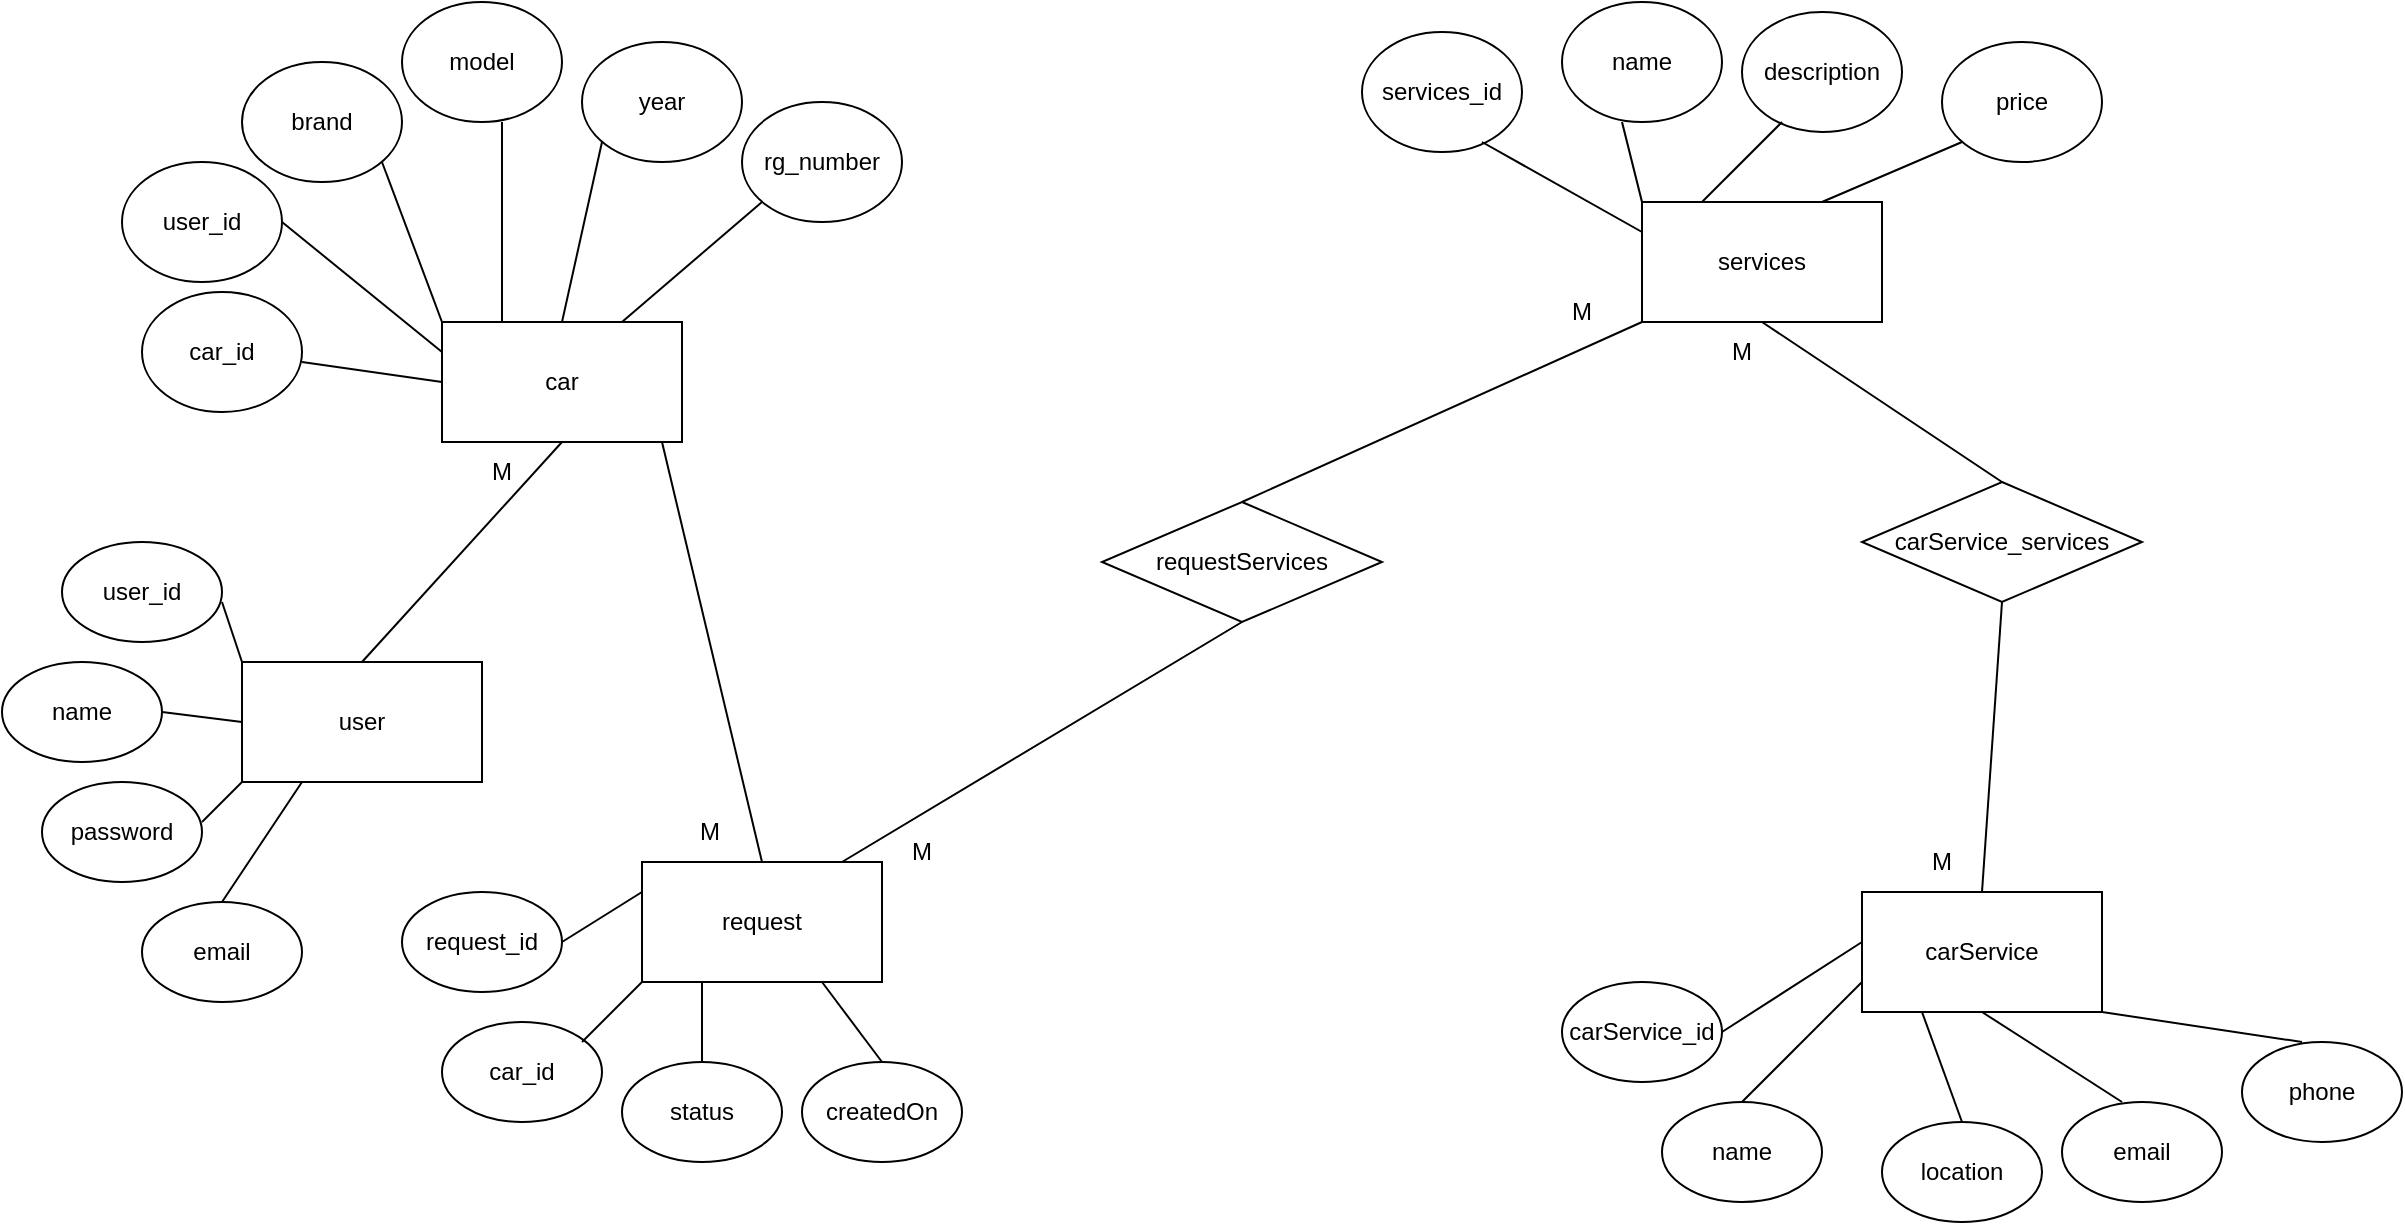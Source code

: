 <mxfile version="26.1.1">
  <diagram name="Страница-1" id="W8pNPYcGzXyj4kJldKl0">
    <mxGraphModel dx="1500" dy="1976" grid="1" gridSize="10" guides="1" tooltips="1" connect="1" arrows="1" fold="1" page="1" pageScale="1" pageWidth="827" pageHeight="1169" math="0" shadow="0">
      <root>
        <mxCell id="0" />
        <mxCell id="1" parent="0" />
        <mxCell id="Uy-cb-LyqVgxh-2wFijv-1" value="" style="rounded=0;whiteSpace=wrap;html=1;" vertex="1" parent="1">
          <mxGeometry x="180" y="210" width="120" height="60" as="geometry" />
        </mxCell>
        <mxCell id="Uy-cb-LyqVgxh-2wFijv-2" value="user" style="text;html=1;align=center;verticalAlign=middle;whiteSpace=wrap;rounded=0;" vertex="1" parent="1">
          <mxGeometry x="210" y="225" width="60" height="30" as="geometry" />
        </mxCell>
        <mxCell id="Uy-cb-LyqVgxh-2wFijv-3" value="" style="ellipse;whiteSpace=wrap;html=1;" vertex="1" parent="1">
          <mxGeometry x="80" y="270" width="80" height="50" as="geometry" />
        </mxCell>
        <mxCell id="Uy-cb-LyqVgxh-2wFijv-4" value="" style="ellipse;whiteSpace=wrap;html=1;" vertex="1" parent="1">
          <mxGeometry x="60" y="210" width="80" height="50" as="geometry" />
        </mxCell>
        <mxCell id="Uy-cb-LyqVgxh-2wFijv-5" value="" style="ellipse;whiteSpace=wrap;html=1;" vertex="1" parent="1">
          <mxGeometry x="130" y="330" width="80" height="50" as="geometry" />
        </mxCell>
        <mxCell id="Uy-cb-LyqVgxh-2wFijv-6" value="" style="ellipse;whiteSpace=wrap;html=1;" vertex="1" parent="1">
          <mxGeometry x="90" y="150" width="80" height="50" as="geometry" />
        </mxCell>
        <mxCell id="Uy-cb-LyqVgxh-2wFijv-7" value="user_id" style="text;html=1;align=center;verticalAlign=middle;whiteSpace=wrap;rounded=0;" vertex="1" parent="1">
          <mxGeometry x="100" y="160" width="60" height="30" as="geometry" />
        </mxCell>
        <mxCell id="Uy-cb-LyqVgxh-2wFijv-8" value="name" style="text;html=1;align=center;verticalAlign=middle;whiteSpace=wrap;rounded=0;" vertex="1" parent="1">
          <mxGeometry x="70" y="220" width="60" height="30" as="geometry" />
        </mxCell>
        <mxCell id="Uy-cb-LyqVgxh-2wFijv-9" value="password" style="text;html=1;align=center;verticalAlign=middle;whiteSpace=wrap;rounded=0;" vertex="1" parent="1">
          <mxGeometry x="90" y="280" width="60" height="30" as="geometry" />
        </mxCell>
        <mxCell id="Uy-cb-LyqVgxh-2wFijv-10" value="email" style="text;html=1;align=center;verticalAlign=middle;whiteSpace=wrap;rounded=0;" vertex="1" parent="1">
          <mxGeometry x="140" y="340" width="60" height="30" as="geometry" />
        </mxCell>
        <mxCell id="Uy-cb-LyqVgxh-2wFijv-11" value="" style="endArrow=none;html=1;rounded=0;entryX=0;entryY=0;entryDx=0;entryDy=0;" edge="1" parent="1" target="Uy-cb-LyqVgxh-2wFijv-1">
          <mxGeometry width="50" height="50" relative="1" as="geometry">
            <mxPoint x="170" y="180" as="sourcePoint" />
            <mxPoint x="220" y="130" as="targetPoint" />
          </mxGeometry>
        </mxCell>
        <mxCell id="Uy-cb-LyqVgxh-2wFijv-12" value="" style="endArrow=none;html=1;rounded=0;entryX=0;entryY=0.5;entryDx=0;entryDy=0;" edge="1" parent="1" target="Uy-cb-LyqVgxh-2wFijv-1">
          <mxGeometry width="50" height="50" relative="1" as="geometry">
            <mxPoint x="140" y="235" as="sourcePoint" />
            <mxPoint x="200.711" y="235" as="targetPoint" />
          </mxGeometry>
        </mxCell>
        <mxCell id="Uy-cb-LyqVgxh-2wFijv-14" value="" style="endArrow=none;html=1;rounded=0;entryX=0;entryY=1;entryDx=0;entryDy=0;" edge="1" parent="1" target="Uy-cb-LyqVgxh-2wFijv-1">
          <mxGeometry width="50" height="50" relative="1" as="geometry">
            <mxPoint x="160" y="290" as="sourcePoint" />
            <mxPoint x="210" y="240" as="targetPoint" />
          </mxGeometry>
        </mxCell>
        <mxCell id="Uy-cb-LyqVgxh-2wFijv-15" value="" style="endArrow=none;html=1;rounded=0;entryX=0.25;entryY=1;entryDx=0;entryDy=0;" edge="1" parent="1" target="Uy-cb-LyqVgxh-2wFijv-1">
          <mxGeometry width="50" height="50" relative="1" as="geometry">
            <mxPoint x="170" y="330" as="sourcePoint" />
            <mxPoint x="220" y="280" as="targetPoint" />
          </mxGeometry>
        </mxCell>
        <mxCell id="Uy-cb-LyqVgxh-2wFijv-16" value="" style="rounded=0;whiteSpace=wrap;html=1;" vertex="1" parent="1">
          <mxGeometry x="280" y="40" width="120" height="60" as="geometry" />
        </mxCell>
        <mxCell id="Uy-cb-LyqVgxh-2wFijv-17" value="car" style="text;html=1;align=center;verticalAlign=middle;whiteSpace=wrap;rounded=0;" vertex="1" parent="1">
          <mxGeometry x="310" y="55" width="60" height="30" as="geometry" />
        </mxCell>
        <mxCell id="Uy-cb-LyqVgxh-2wFijv-18" value="" style="ellipse;whiteSpace=wrap;html=1;" vertex="1" parent="1">
          <mxGeometry x="130" y="25" width="80" height="60" as="geometry" />
        </mxCell>
        <mxCell id="Uy-cb-LyqVgxh-2wFijv-19" value="" style="ellipse;whiteSpace=wrap;html=1;" vertex="1" parent="1">
          <mxGeometry x="350" y="-100" width="80" height="60" as="geometry" />
        </mxCell>
        <mxCell id="Uy-cb-LyqVgxh-2wFijv-20" value="" style="ellipse;whiteSpace=wrap;html=1;" vertex="1" parent="1">
          <mxGeometry x="260" y="-120" width="80" height="60" as="geometry" />
        </mxCell>
        <mxCell id="Uy-cb-LyqVgxh-2wFijv-21" value="" style="ellipse;whiteSpace=wrap;html=1;" vertex="1" parent="1">
          <mxGeometry x="120" y="-40" width="80" height="60" as="geometry" />
        </mxCell>
        <mxCell id="Uy-cb-LyqVgxh-2wFijv-22" value="" style="ellipse;whiteSpace=wrap;html=1;" vertex="1" parent="1">
          <mxGeometry x="180" y="-90" width="80" height="60" as="geometry" />
        </mxCell>
        <mxCell id="Uy-cb-LyqVgxh-2wFijv-23" value="" style="ellipse;whiteSpace=wrap;html=1;" vertex="1" parent="1">
          <mxGeometry x="430" y="-70" width="80" height="60" as="geometry" />
        </mxCell>
        <mxCell id="Uy-cb-LyqVgxh-2wFijv-24" value="" style="endArrow=none;html=1;rounded=0;entryX=0;entryY=0.5;entryDx=0;entryDy=0;" edge="1" parent="1" target="Uy-cb-LyqVgxh-2wFijv-16">
          <mxGeometry width="50" height="50" relative="1" as="geometry">
            <mxPoint x="210" y="60" as="sourcePoint" />
            <mxPoint x="260" y="10" as="targetPoint" />
          </mxGeometry>
        </mxCell>
        <mxCell id="Uy-cb-LyqVgxh-2wFijv-25" value="" style="endArrow=none;html=1;rounded=0;entryX=0;entryY=0.25;entryDx=0;entryDy=0;" edge="1" parent="1" target="Uy-cb-LyqVgxh-2wFijv-16">
          <mxGeometry width="50" height="50" relative="1" as="geometry">
            <mxPoint x="200" y="-10" as="sourcePoint" />
            <mxPoint x="250" y="-60" as="targetPoint" />
          </mxGeometry>
        </mxCell>
        <mxCell id="Uy-cb-LyqVgxh-2wFijv-26" value="" style="endArrow=none;html=1;rounded=0;entryX=0;entryY=0;entryDx=0;entryDy=0;" edge="1" parent="1" target="Uy-cb-LyqVgxh-2wFijv-16">
          <mxGeometry width="50" height="50" relative="1" as="geometry">
            <mxPoint x="250" y="-40" as="sourcePoint" />
            <mxPoint x="300" y="-90" as="targetPoint" />
          </mxGeometry>
        </mxCell>
        <mxCell id="Uy-cb-LyqVgxh-2wFijv-27" value="" style="endArrow=none;html=1;rounded=0;exitX=0.25;exitY=0;exitDx=0;exitDy=0;" edge="1" parent="1" source="Uy-cb-LyqVgxh-2wFijv-16">
          <mxGeometry width="50" height="50" relative="1" as="geometry">
            <mxPoint x="260" y="-10" as="sourcePoint" />
            <mxPoint x="310" y="-60" as="targetPoint" />
          </mxGeometry>
        </mxCell>
        <mxCell id="Uy-cb-LyqVgxh-2wFijv-28" value="" style="endArrow=none;html=1;rounded=0;exitX=0.5;exitY=0;exitDx=0;exitDy=0;" edge="1" parent="1" source="Uy-cb-LyqVgxh-2wFijv-16">
          <mxGeometry width="50" height="50" relative="1" as="geometry">
            <mxPoint x="310" as="sourcePoint" />
            <mxPoint x="360" y="-50" as="targetPoint" />
          </mxGeometry>
        </mxCell>
        <mxCell id="Uy-cb-LyqVgxh-2wFijv-29" value="" style="endArrow=none;html=1;rounded=0;exitX=0.75;exitY=0;exitDx=0;exitDy=0;" edge="1" parent="1" source="Uy-cb-LyqVgxh-2wFijv-16">
          <mxGeometry width="50" height="50" relative="1" as="geometry">
            <mxPoint x="390" y="30" as="sourcePoint" />
            <mxPoint x="440" y="-20" as="targetPoint" />
          </mxGeometry>
        </mxCell>
        <mxCell id="Uy-cb-LyqVgxh-2wFijv-30" value="car_id" style="text;html=1;align=center;verticalAlign=middle;whiteSpace=wrap;rounded=0;" vertex="1" parent="1">
          <mxGeometry x="140" y="40" width="60" height="30" as="geometry" />
        </mxCell>
        <mxCell id="Uy-cb-LyqVgxh-2wFijv-31" value="user_id" style="text;html=1;align=center;verticalAlign=middle;whiteSpace=wrap;rounded=0;" vertex="1" parent="1">
          <mxGeometry x="130" y="-25" width="60" height="30" as="geometry" />
        </mxCell>
        <mxCell id="Uy-cb-LyqVgxh-2wFijv-32" value="brand" style="text;html=1;align=center;verticalAlign=middle;whiteSpace=wrap;rounded=0;" vertex="1" parent="1">
          <mxGeometry x="190" y="-75" width="60" height="30" as="geometry" />
        </mxCell>
        <mxCell id="Uy-cb-LyqVgxh-2wFijv-33" value="model" style="text;html=1;align=center;verticalAlign=middle;whiteSpace=wrap;rounded=0;" vertex="1" parent="1">
          <mxGeometry x="270" y="-105" width="60" height="30" as="geometry" />
        </mxCell>
        <mxCell id="Uy-cb-LyqVgxh-2wFijv-34" value="year" style="text;html=1;align=center;verticalAlign=middle;whiteSpace=wrap;rounded=0;" vertex="1" parent="1">
          <mxGeometry x="360" y="-85" width="60" height="30" as="geometry" />
        </mxCell>
        <mxCell id="Uy-cb-LyqVgxh-2wFijv-35" value="rg_number" style="text;html=1;align=center;verticalAlign=middle;whiteSpace=wrap;rounded=0;" vertex="1" parent="1">
          <mxGeometry x="440" y="-55" width="60" height="30" as="geometry" />
        </mxCell>
        <mxCell id="Uy-cb-LyqVgxh-2wFijv-36" value="" style="endArrow=none;html=1;rounded=0;entryX=0.5;entryY=1;entryDx=0;entryDy=0;" edge="1" parent="1" target="Uy-cb-LyqVgxh-2wFijv-16">
          <mxGeometry width="50" height="50" relative="1" as="geometry">
            <mxPoint x="240" y="210" as="sourcePoint" />
            <mxPoint x="290" y="160" as="targetPoint" />
          </mxGeometry>
        </mxCell>
        <mxCell id="Uy-cb-LyqVgxh-2wFijv-37" value="M" style="text;html=1;align=center;verticalAlign=middle;whiteSpace=wrap;rounded=0;" vertex="1" parent="1">
          <mxGeometry x="280" y="100" width="60" height="30" as="geometry" />
        </mxCell>
        <mxCell id="Uy-cb-LyqVgxh-2wFijv-38" value="" style="rounded=0;whiteSpace=wrap;html=1;" vertex="1" parent="1">
          <mxGeometry x="880" y="-20" width="120" height="60" as="geometry" />
        </mxCell>
        <mxCell id="Uy-cb-LyqVgxh-2wFijv-39" value="services" style="text;html=1;align=center;verticalAlign=middle;whiteSpace=wrap;rounded=0;" vertex="1" parent="1">
          <mxGeometry x="910" y="-5" width="60" height="30" as="geometry" />
        </mxCell>
        <mxCell id="Uy-cb-LyqVgxh-2wFijv-40" value="" style="ellipse;whiteSpace=wrap;html=1;" vertex="1" parent="1">
          <mxGeometry x="840" y="-120" width="80" height="60" as="geometry" />
        </mxCell>
        <mxCell id="Uy-cb-LyqVgxh-2wFijv-41" value="" style="ellipse;whiteSpace=wrap;html=1;" vertex="1" parent="1">
          <mxGeometry x="740" y="-105" width="80" height="60" as="geometry" />
        </mxCell>
        <mxCell id="Uy-cb-LyqVgxh-2wFijv-42" value="" style="ellipse;whiteSpace=wrap;html=1;" vertex="1" parent="1">
          <mxGeometry x="930" y="-115" width="80" height="60" as="geometry" />
        </mxCell>
        <mxCell id="Uy-cb-LyqVgxh-2wFijv-43" value="" style="ellipse;whiteSpace=wrap;html=1;" vertex="1" parent="1">
          <mxGeometry x="1030" y="-100" width="80" height="60" as="geometry" />
        </mxCell>
        <mxCell id="Uy-cb-LyqVgxh-2wFijv-44" value="services_id" style="text;html=1;align=center;verticalAlign=middle;whiteSpace=wrap;rounded=0;" vertex="1" parent="1">
          <mxGeometry x="750" y="-90" width="60" height="30" as="geometry" />
        </mxCell>
        <mxCell id="Uy-cb-LyqVgxh-2wFijv-45" value="name" style="text;html=1;align=center;verticalAlign=middle;whiteSpace=wrap;rounded=0;" vertex="1" parent="1">
          <mxGeometry x="850" y="-105" width="60" height="30" as="geometry" />
        </mxCell>
        <mxCell id="Uy-cb-LyqVgxh-2wFijv-46" value="description" style="text;html=1;align=center;verticalAlign=middle;whiteSpace=wrap;rounded=0;" vertex="1" parent="1">
          <mxGeometry x="940" y="-100" width="60" height="30" as="geometry" />
        </mxCell>
        <mxCell id="Uy-cb-LyqVgxh-2wFijv-47" value="price" style="text;html=1;align=center;verticalAlign=middle;whiteSpace=wrap;rounded=0;" vertex="1" parent="1">
          <mxGeometry x="1040" y="-85" width="60" height="30" as="geometry" />
        </mxCell>
        <mxCell id="Uy-cb-LyqVgxh-2wFijv-48" value="" style="endArrow=none;html=1;rounded=0;exitX=0;exitY=0.25;exitDx=0;exitDy=0;" edge="1" parent="1" source="Uy-cb-LyqVgxh-2wFijv-38">
          <mxGeometry width="50" height="50" relative="1" as="geometry">
            <mxPoint x="750" as="sourcePoint" />
            <mxPoint x="800" y="-50" as="targetPoint" />
          </mxGeometry>
        </mxCell>
        <mxCell id="Uy-cb-LyqVgxh-2wFijv-49" value="" style="endArrow=none;html=1;rounded=0;exitX=0;exitY=0;exitDx=0;exitDy=0;" edge="1" parent="1" source="Uy-cb-LyqVgxh-2wFijv-38">
          <mxGeometry width="50" height="50" relative="1" as="geometry">
            <mxPoint x="820" y="-10" as="sourcePoint" />
            <mxPoint x="870" y="-60" as="targetPoint" />
          </mxGeometry>
        </mxCell>
        <mxCell id="Uy-cb-LyqVgxh-2wFijv-50" value="" style="endArrow=none;html=1;rounded=0;exitX=0.25;exitY=0;exitDx=0;exitDy=0;" edge="1" parent="1" source="Uy-cb-LyqVgxh-2wFijv-38">
          <mxGeometry width="50" height="50" relative="1" as="geometry">
            <mxPoint x="900" y="-10" as="sourcePoint" />
            <mxPoint x="950" y="-60" as="targetPoint" />
          </mxGeometry>
        </mxCell>
        <mxCell id="Uy-cb-LyqVgxh-2wFijv-51" value="" style="endArrow=none;html=1;rounded=0;exitX=0.75;exitY=0;exitDx=0;exitDy=0;" edge="1" parent="1" source="Uy-cb-LyqVgxh-2wFijv-38">
          <mxGeometry width="50" height="50" relative="1" as="geometry">
            <mxPoint x="990" as="sourcePoint" />
            <mxPoint x="1040" y="-50" as="targetPoint" />
          </mxGeometry>
        </mxCell>
        <mxCell id="Uy-cb-LyqVgxh-2wFijv-52" value="" style="rounded=0;whiteSpace=wrap;html=1;" vertex="1" parent="1">
          <mxGeometry x="990" y="325" width="120" height="60" as="geometry" />
        </mxCell>
        <mxCell id="Uy-cb-LyqVgxh-2wFijv-53" value="carService" style="text;html=1;align=center;verticalAlign=middle;whiteSpace=wrap;rounded=0;" vertex="1" parent="1">
          <mxGeometry x="1020" y="340" width="60" height="30" as="geometry" />
        </mxCell>
        <mxCell id="Uy-cb-LyqVgxh-2wFijv-54" value="" style="ellipse;whiteSpace=wrap;html=1;" vertex="1" parent="1">
          <mxGeometry x="890" y="430" width="80" height="50" as="geometry" />
        </mxCell>
        <mxCell id="Uy-cb-LyqVgxh-2wFijv-55" value="" style="ellipse;whiteSpace=wrap;html=1;" vertex="1" parent="1">
          <mxGeometry x="840" y="370" width="80" height="50" as="geometry" />
        </mxCell>
        <mxCell id="Uy-cb-LyqVgxh-2wFijv-56" value="" style="ellipse;whiteSpace=wrap;html=1;" vertex="1" parent="1">
          <mxGeometry x="1000" y="440" width="80" height="50" as="geometry" />
        </mxCell>
        <mxCell id="Uy-cb-LyqVgxh-2wFijv-57" value="" style="ellipse;whiteSpace=wrap;html=1;" vertex="1" parent="1">
          <mxGeometry x="1090" y="430" width="80" height="50" as="geometry" />
        </mxCell>
        <mxCell id="Uy-cb-LyqVgxh-2wFijv-58" value="" style="ellipse;whiteSpace=wrap;html=1;" vertex="1" parent="1">
          <mxGeometry x="1180" y="400" width="80" height="50" as="geometry" />
        </mxCell>
        <mxCell id="Uy-cb-LyqVgxh-2wFijv-59" value="" style="endArrow=none;html=1;rounded=0;exitX=1;exitY=0.5;exitDx=0;exitDy=0;" edge="1" parent="1" source="Uy-cb-LyqVgxh-2wFijv-55">
          <mxGeometry width="50" height="50" relative="1" as="geometry">
            <mxPoint x="940" y="400" as="sourcePoint" />
            <mxPoint x="990" y="350" as="targetPoint" />
          </mxGeometry>
        </mxCell>
        <mxCell id="Uy-cb-LyqVgxh-2wFijv-60" value="" style="endArrow=none;html=1;rounded=0;entryX=0;entryY=0.75;entryDx=0;entryDy=0;" edge="1" parent="1" target="Uy-cb-LyqVgxh-2wFijv-52">
          <mxGeometry width="50" height="50" relative="1" as="geometry">
            <mxPoint x="930" y="430" as="sourcePoint" />
            <mxPoint x="980" y="380" as="targetPoint" />
          </mxGeometry>
        </mxCell>
        <mxCell id="Uy-cb-LyqVgxh-2wFijv-61" value="" style="endArrow=none;html=1;rounded=0;entryX=0.25;entryY=1;entryDx=0;entryDy=0;exitX=0.5;exitY=0;exitDx=0;exitDy=0;" edge="1" parent="1" source="Uy-cb-LyqVgxh-2wFijv-56" target="Uy-cb-LyqVgxh-2wFijv-52">
          <mxGeometry width="50" height="50" relative="1" as="geometry">
            <mxPoint x="1010" y="450" as="sourcePoint" />
            <mxPoint x="1060" y="400" as="targetPoint" />
          </mxGeometry>
        </mxCell>
        <mxCell id="Uy-cb-LyqVgxh-2wFijv-62" value="" style="endArrow=none;html=1;rounded=0;entryX=0.5;entryY=1;entryDx=0;entryDy=0;" edge="1" parent="1" target="Uy-cb-LyqVgxh-2wFijv-52">
          <mxGeometry width="50" height="50" relative="1" as="geometry">
            <mxPoint x="1120" y="430" as="sourcePoint" />
            <mxPoint x="1170" y="380" as="targetPoint" />
          </mxGeometry>
        </mxCell>
        <mxCell id="Uy-cb-LyqVgxh-2wFijv-63" value="" style="endArrow=none;html=1;rounded=0;entryX=1;entryY=1;entryDx=0;entryDy=0;" edge="1" parent="1" target="Uy-cb-LyqVgxh-2wFijv-52">
          <mxGeometry width="50" height="50" relative="1" as="geometry">
            <mxPoint x="1210" y="400" as="sourcePoint" />
            <mxPoint x="1260" y="350" as="targetPoint" />
          </mxGeometry>
        </mxCell>
        <mxCell id="Uy-cb-LyqVgxh-2wFijv-64" value="carService_id" style="text;html=1;align=center;verticalAlign=middle;whiteSpace=wrap;rounded=0;" vertex="1" parent="1">
          <mxGeometry x="850" y="380" width="60" height="30" as="geometry" />
        </mxCell>
        <mxCell id="Uy-cb-LyqVgxh-2wFijv-65" value="name" style="text;html=1;align=center;verticalAlign=middle;whiteSpace=wrap;rounded=0;" vertex="1" parent="1">
          <mxGeometry x="900" y="440" width="60" height="30" as="geometry" />
        </mxCell>
        <mxCell id="Uy-cb-LyqVgxh-2wFijv-66" value="location" style="text;html=1;align=center;verticalAlign=middle;whiteSpace=wrap;rounded=0;" vertex="1" parent="1">
          <mxGeometry x="1010" y="450" width="60" height="30" as="geometry" />
        </mxCell>
        <mxCell id="Uy-cb-LyqVgxh-2wFijv-67" value="email" style="text;html=1;align=center;verticalAlign=middle;whiteSpace=wrap;rounded=0;" vertex="1" parent="1">
          <mxGeometry x="1100" y="440" width="60" height="30" as="geometry" />
        </mxCell>
        <mxCell id="Uy-cb-LyqVgxh-2wFijv-68" value="phone" style="text;html=1;align=center;verticalAlign=middle;whiteSpace=wrap;rounded=0;" vertex="1" parent="1">
          <mxGeometry x="1190" y="410" width="60" height="30" as="geometry" />
        </mxCell>
        <mxCell id="Uy-cb-LyqVgxh-2wFijv-69" value="" style="rounded=0;whiteSpace=wrap;html=1;" vertex="1" parent="1">
          <mxGeometry x="380" y="310" width="120" height="60" as="geometry" />
        </mxCell>
        <mxCell id="Uy-cb-LyqVgxh-2wFijv-70" value="request" style="text;html=1;align=center;verticalAlign=middle;whiteSpace=wrap;rounded=0;" vertex="1" parent="1">
          <mxGeometry x="410" y="325" width="60" height="30" as="geometry" />
        </mxCell>
        <mxCell id="Uy-cb-LyqVgxh-2wFijv-71" value="" style="ellipse;whiteSpace=wrap;html=1;" vertex="1" parent="1">
          <mxGeometry x="280" y="390" width="80" height="50" as="geometry" />
        </mxCell>
        <mxCell id="Uy-cb-LyqVgxh-2wFijv-72" value="" style="ellipse;whiteSpace=wrap;html=1;" vertex="1" parent="1">
          <mxGeometry x="260" y="325" width="80" height="50" as="geometry" />
        </mxCell>
        <mxCell id="Uy-cb-LyqVgxh-2wFijv-73" value="" style="ellipse;whiteSpace=wrap;html=1;" vertex="1" parent="1">
          <mxGeometry x="370" y="410" width="80" height="50" as="geometry" />
        </mxCell>
        <mxCell id="Uy-cb-LyqVgxh-2wFijv-74" value="" style="ellipse;whiteSpace=wrap;html=1;" vertex="1" parent="1">
          <mxGeometry x="460" y="410" width="80" height="50" as="geometry" />
        </mxCell>
        <mxCell id="Uy-cb-LyqVgxh-2wFijv-75" value="request_id" style="text;html=1;align=center;verticalAlign=middle;whiteSpace=wrap;rounded=0;" vertex="1" parent="1">
          <mxGeometry x="270" y="335" width="60" height="30" as="geometry" />
        </mxCell>
        <mxCell id="Uy-cb-LyqVgxh-2wFijv-76" value="car_id" style="text;html=1;align=center;verticalAlign=middle;whiteSpace=wrap;rounded=0;" vertex="1" parent="1">
          <mxGeometry x="290" y="400" width="60" height="30" as="geometry" />
        </mxCell>
        <mxCell id="Uy-cb-LyqVgxh-2wFijv-77" value="status" style="text;html=1;align=center;verticalAlign=middle;whiteSpace=wrap;rounded=0;" vertex="1" parent="1">
          <mxGeometry x="380" y="420" width="60" height="30" as="geometry" />
        </mxCell>
        <mxCell id="Uy-cb-LyqVgxh-2wFijv-78" value="createdOn" style="text;html=1;align=center;verticalAlign=middle;whiteSpace=wrap;rounded=0;" vertex="1" parent="1">
          <mxGeometry x="470" y="420" width="60" height="30" as="geometry" />
        </mxCell>
        <mxCell id="Uy-cb-LyqVgxh-2wFijv-79" value="" style="endArrow=none;html=1;rounded=0;entryX=0;entryY=0.25;entryDx=0;entryDy=0;" edge="1" parent="1" target="Uy-cb-LyqVgxh-2wFijv-69">
          <mxGeometry width="50" height="50" relative="1" as="geometry">
            <mxPoint x="340" y="350" as="sourcePoint" />
            <mxPoint x="390" y="300" as="targetPoint" />
          </mxGeometry>
        </mxCell>
        <mxCell id="Uy-cb-LyqVgxh-2wFijv-80" value="" style="endArrow=none;html=1;rounded=0;" edge="1" parent="1">
          <mxGeometry width="50" height="50" relative="1" as="geometry">
            <mxPoint x="350" y="400" as="sourcePoint" />
            <mxPoint x="380" y="370" as="targetPoint" />
          </mxGeometry>
        </mxCell>
        <mxCell id="Uy-cb-LyqVgxh-2wFijv-81" value="" style="endArrow=none;html=1;rounded=0;entryX=0.25;entryY=1;entryDx=0;entryDy=0;" edge="1" parent="1" target="Uy-cb-LyqVgxh-2wFijv-69">
          <mxGeometry width="50" height="50" relative="1" as="geometry">
            <mxPoint x="410" y="410" as="sourcePoint" />
            <mxPoint x="460" y="360" as="targetPoint" />
          </mxGeometry>
        </mxCell>
        <mxCell id="Uy-cb-LyqVgxh-2wFijv-82" value="" style="endArrow=none;html=1;rounded=0;entryX=0.75;entryY=1;entryDx=0;entryDy=0;" edge="1" parent="1" target="Uy-cb-LyqVgxh-2wFijv-69">
          <mxGeometry width="50" height="50" relative="1" as="geometry">
            <mxPoint x="500" y="410" as="sourcePoint" />
            <mxPoint x="550" y="360" as="targetPoint" />
          </mxGeometry>
        </mxCell>
        <mxCell id="Uy-cb-LyqVgxh-2wFijv-83" value="" style="endArrow=none;html=1;rounded=0;exitX=0.5;exitY=0;exitDx=0;exitDy=0;" edge="1" parent="1" source="Uy-cb-LyqVgxh-2wFijv-69">
          <mxGeometry width="50" height="50" relative="1" as="geometry">
            <mxPoint x="340" y="150" as="sourcePoint" />
            <mxPoint x="390" y="100" as="targetPoint" />
          </mxGeometry>
        </mxCell>
        <mxCell id="Uy-cb-LyqVgxh-2wFijv-84" value="M" style="text;html=1;align=center;verticalAlign=middle;whiteSpace=wrap;rounded=0;" vertex="1" parent="1">
          <mxGeometry x="384" y="280" width="60" height="30" as="geometry" />
        </mxCell>
        <mxCell id="Uy-cb-LyqVgxh-2wFijv-85" value="" style="rhombus;whiteSpace=wrap;html=1;" vertex="1" parent="1">
          <mxGeometry x="990" y="120" width="140" height="60" as="geometry" />
        </mxCell>
        <mxCell id="Uy-cb-LyqVgxh-2wFijv-86" value="carService_services" style="text;html=1;align=center;verticalAlign=middle;whiteSpace=wrap;rounded=0;" vertex="1" parent="1">
          <mxGeometry x="1030" y="135" width="60" height="30" as="geometry" />
        </mxCell>
        <mxCell id="Uy-cb-LyqVgxh-2wFijv-87" value="" style="endArrow=none;html=1;rounded=0;exitX=0.5;exitY=0;exitDx=0;exitDy=0;" edge="1" parent="1" source="Uy-cb-LyqVgxh-2wFijv-85">
          <mxGeometry width="50" height="50" relative="1" as="geometry">
            <mxPoint x="890" y="90" as="sourcePoint" />
            <mxPoint x="940" y="40" as="targetPoint" />
          </mxGeometry>
        </mxCell>
        <mxCell id="Uy-cb-LyqVgxh-2wFijv-88" value="" style="endArrow=none;html=1;rounded=0;exitX=0.5;exitY=0;exitDx=0;exitDy=0;" edge="1" parent="1" source="Uy-cb-LyqVgxh-2wFijv-52">
          <mxGeometry width="50" height="50" relative="1" as="geometry">
            <mxPoint x="1120" y="290" as="sourcePoint" />
            <mxPoint x="1060" y="180" as="targetPoint" />
          </mxGeometry>
        </mxCell>
        <mxCell id="Uy-cb-LyqVgxh-2wFijv-89" value="M" style="text;html=1;align=center;verticalAlign=middle;whiteSpace=wrap;rounded=0;" vertex="1" parent="1">
          <mxGeometry x="1000" y="295" width="60" height="30" as="geometry" />
        </mxCell>
        <mxCell id="Uy-cb-LyqVgxh-2wFijv-91" value="M" style="text;html=1;align=center;verticalAlign=middle;whiteSpace=wrap;rounded=0;" vertex="1" parent="1">
          <mxGeometry x="900" y="40" width="60" height="30" as="geometry" />
        </mxCell>
        <mxCell id="Uy-cb-LyqVgxh-2wFijv-93" value="" style="rhombus;whiteSpace=wrap;html=1;" vertex="1" parent="1">
          <mxGeometry x="610" y="130" width="140" height="60" as="geometry" />
        </mxCell>
        <mxCell id="Uy-cb-LyqVgxh-2wFijv-94" value="requestServices" style="text;html=1;align=center;verticalAlign=middle;whiteSpace=wrap;rounded=0;" vertex="1" parent="1">
          <mxGeometry x="650" y="145" width="60" height="30" as="geometry" />
        </mxCell>
        <mxCell id="Uy-cb-LyqVgxh-2wFijv-95" value="" style="endArrow=none;html=1;rounded=0;entryX=0.5;entryY=1;entryDx=0;entryDy=0;" edge="1" parent="1" target="Uy-cb-LyqVgxh-2wFijv-93">
          <mxGeometry width="50" height="50" relative="1" as="geometry">
            <mxPoint x="480" y="310" as="sourcePoint" />
            <mxPoint x="530" y="260" as="targetPoint" />
          </mxGeometry>
        </mxCell>
        <mxCell id="Uy-cb-LyqVgxh-2wFijv-96" value="" style="endArrow=none;html=1;rounded=0;entryX=0;entryY=1;entryDx=0;entryDy=0;" edge="1" parent="1" target="Uy-cb-LyqVgxh-2wFijv-38">
          <mxGeometry width="50" height="50" relative="1" as="geometry">
            <mxPoint x="680" y="130" as="sourcePoint" />
            <mxPoint x="730" y="80" as="targetPoint" />
          </mxGeometry>
        </mxCell>
        <mxCell id="Uy-cb-LyqVgxh-2wFijv-97" value="M" style="text;html=1;align=center;verticalAlign=middle;whiteSpace=wrap;rounded=0;" vertex="1" parent="1">
          <mxGeometry x="490" y="290" width="60" height="30" as="geometry" />
        </mxCell>
        <mxCell id="Uy-cb-LyqVgxh-2wFijv-100" value="M" style="text;html=1;align=center;verticalAlign=middle;whiteSpace=wrap;rounded=0;" vertex="1" parent="1">
          <mxGeometry x="820" y="20" width="60" height="30" as="geometry" />
        </mxCell>
      </root>
    </mxGraphModel>
  </diagram>
</mxfile>
